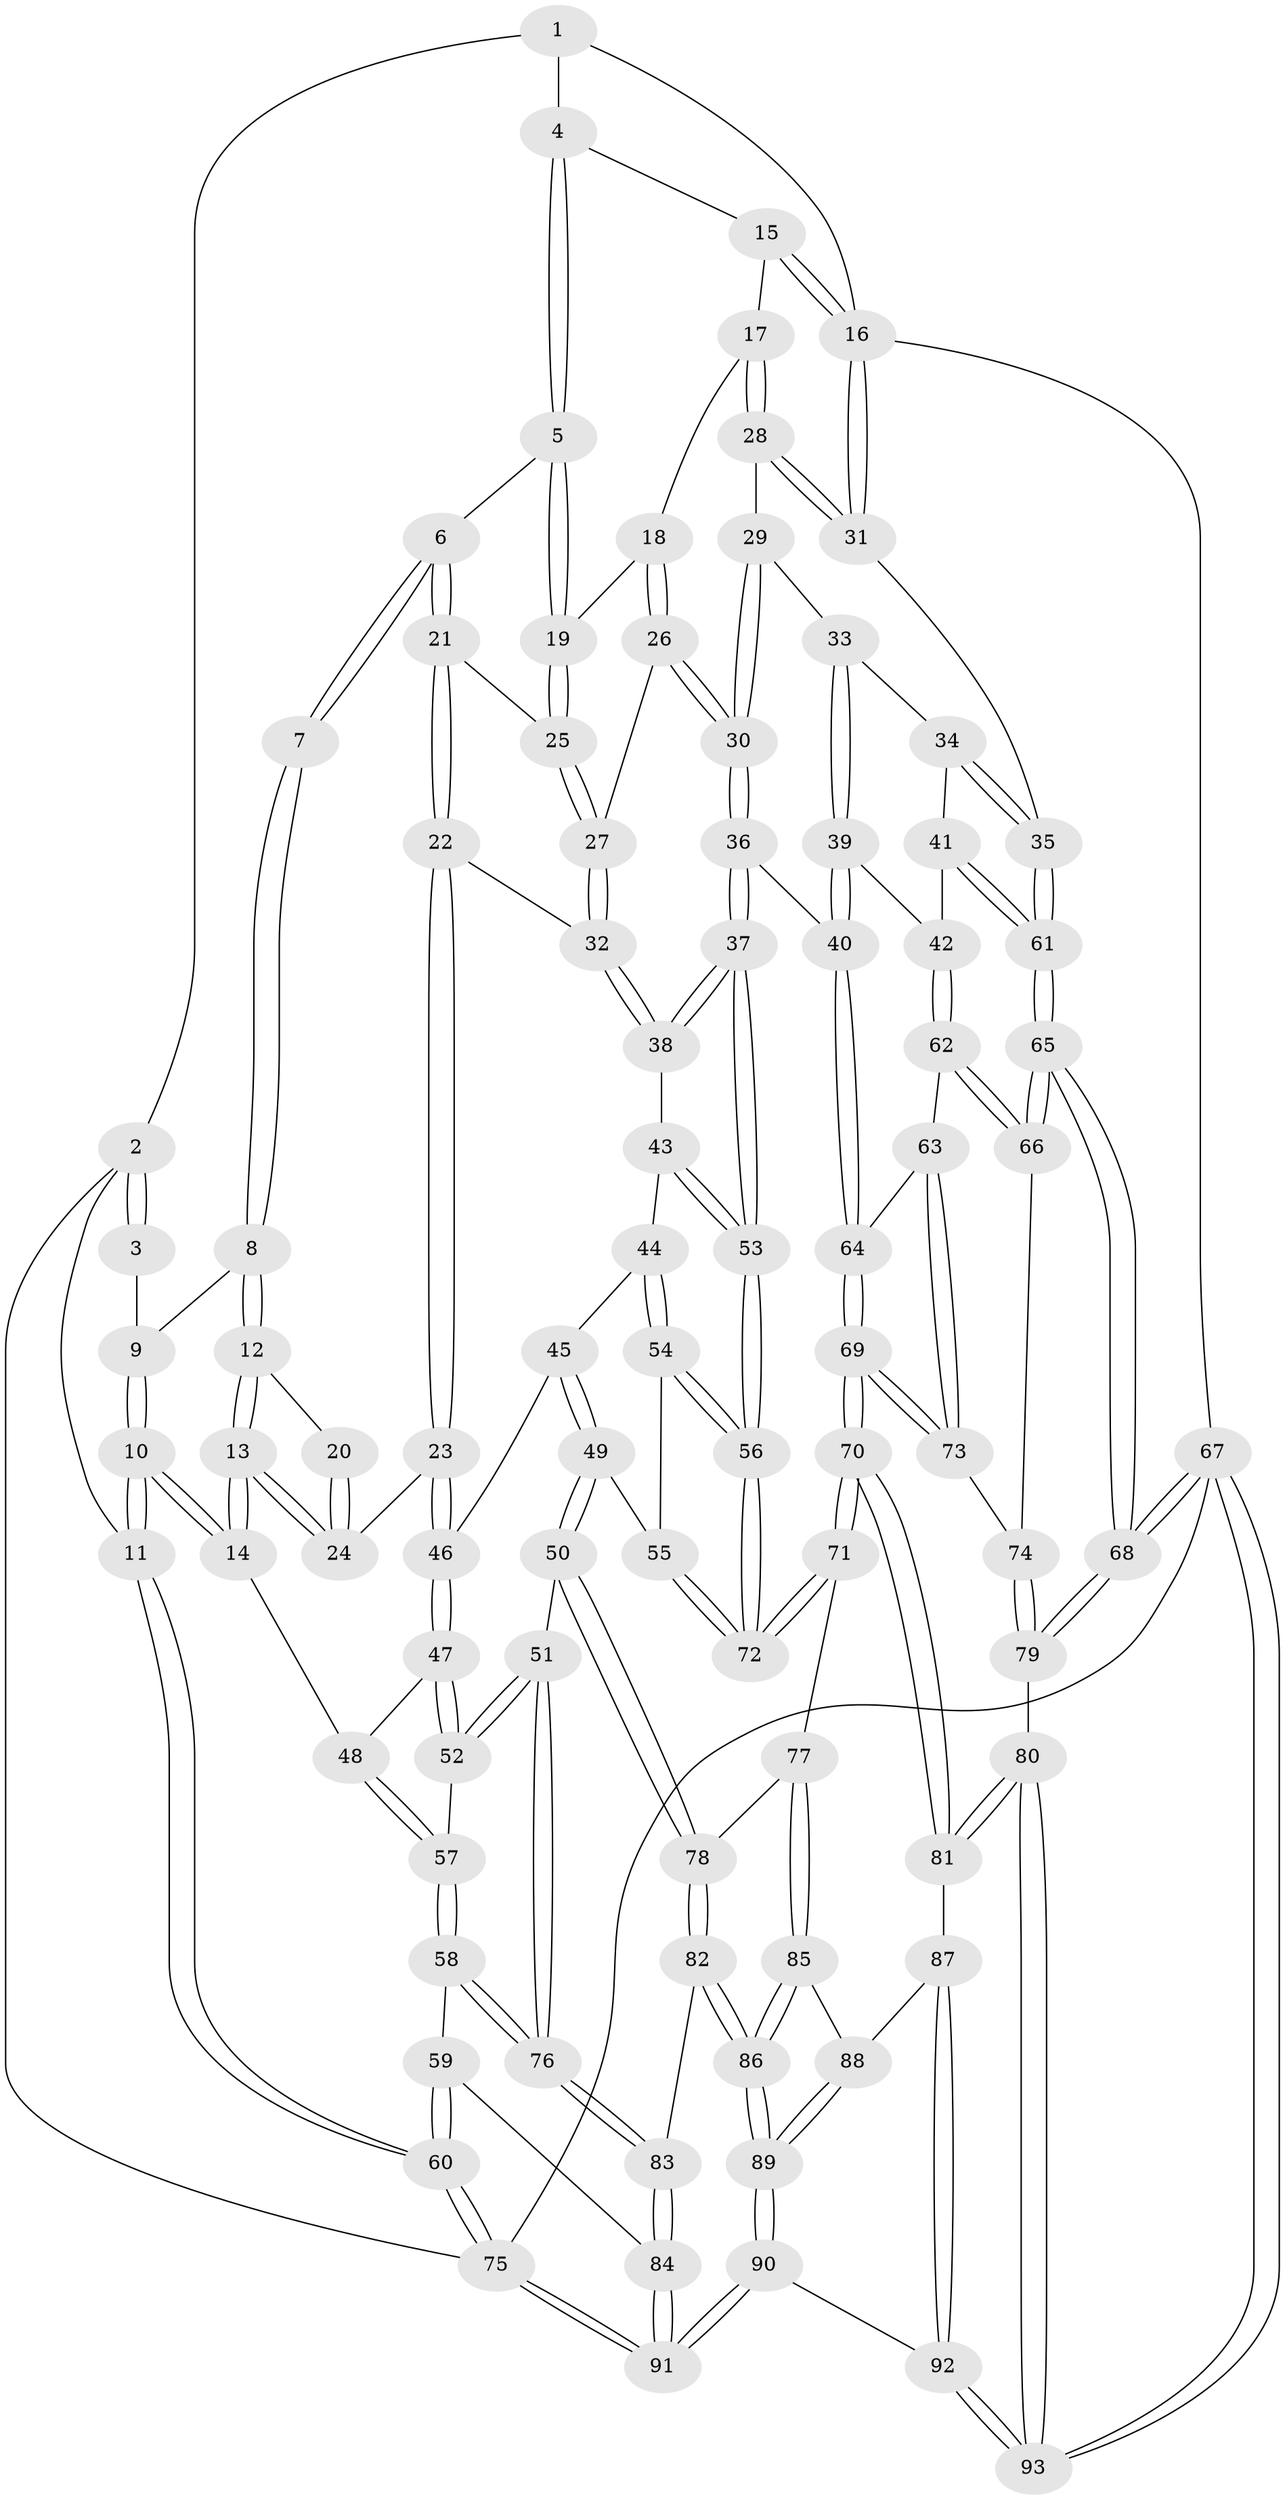 // coarse degree distribution, {3: 0.2962962962962963, 6: 0.037037037037037035, 2: 0.07407407407407407, 4: 0.25925925925925924, 5: 0.2962962962962963, 8: 0.037037037037037035}
// Generated by graph-tools (version 1.1) at 2025/06/03/04/25 22:06:10]
// undirected, 93 vertices, 229 edges
graph export_dot {
graph [start="1"]
  node [color=gray90,style=filled];
  1 [pos="+0.21146672611411713+0"];
  2 [pos="+0+0"];
  3 [pos="+0.11155877400357934+0.10945641033607242"];
  4 [pos="+0.5367286661629352+0"];
  5 [pos="+0.4721331250408228+0.08686321584930866"];
  6 [pos="+0.33936474520236903+0.21255224541375312"];
  7 [pos="+0.3285687946921785+0.21528572631634393"];
  8 [pos="+0.21168299186917586+0.183309637688002"];
  9 [pos="+0.12067673061688461+0.1559542692937188"];
  10 [pos="+0+0.39228530488217844"];
  11 [pos="+0+0.3987930307970444"];
  12 [pos="+0.11734415130692889+0.33974274585360065"];
  13 [pos="+0+0.4154330615791733"];
  14 [pos="+0+0.41674885918493965"];
  15 [pos="+0.5736929168139518+0"];
  16 [pos="+1+0"];
  17 [pos="+0.785428347268449+0.25369989372297674"];
  18 [pos="+0.6867932404870897+0.3105764765936536"];
  19 [pos="+0.5385829535749305+0.35194488663875245"];
  20 [pos="+0.2946169580071263+0.25347251372846497"];
  21 [pos="+0.3742004506235596+0.3527447245261583"];
  22 [pos="+0.35625073009914415+0.44081897774339746"];
  23 [pos="+0.30707395188114467+0.4969875702805004"];
  24 [pos="+0.2260299969186983+0.40893609320498686"];
  25 [pos="+0.5349248720260739+0.4142023699155774"];
  26 [pos="+0.5697474983039817+0.42809646551430613"];
  27 [pos="+0.537325478337764+0.42085527580523163"];
  28 [pos="+0.7947309357670355+0.2616385546600465"];
  29 [pos="+0.8252033034219647+0.32944987435508066"];
  30 [pos="+0.6814562805191452+0.4849310409149492"];
  31 [pos="+1+0"];
  32 [pos="+0.49993098360986943+0.47632678967491215"];
  33 [pos="+0.8410069245480505+0.34066023790472383"];
  34 [pos="+1+0.3792283929277056"];
  35 [pos="+1+0.3816695516172515"];
  36 [pos="+0.6808683767707098+0.5550834582779"];
  37 [pos="+0.6025655248854895+0.6057830765312179"];
  38 [pos="+0.49714781387077+0.5060770417042748"];
  39 [pos="+0.8639919023285099+0.5073409247736596"];
  40 [pos="+0.7256081116662734+0.5870264458817456"];
  41 [pos="+0.9096851738851798+0.5749230322983591"];
  42 [pos="+0.9074276701289965+0.5762656624281836"];
  43 [pos="+0.4490649408175931+0.5565645937792573"];
  44 [pos="+0.44277110206162124+0.5622077745138598"];
  45 [pos="+0.3464925933371141+0.5395336351869564"];
  46 [pos="+0.30622750543807586+0.5040453482048138"];
  47 [pos="+0.19715800098346137+0.5916562613426719"];
  48 [pos="+0.10513006149717662+0.5424740485705292"];
  49 [pos="+0.36044610851512254+0.7025680928453492"];
  50 [pos="+0.3410381043645381+0.7198274253429054"];
  51 [pos="+0.24680016646871408+0.7252072873252685"];
  52 [pos="+0.20526145777684465+0.6292580589452325"];
  53 [pos="+0.586843665334001+0.6386879495702313"];
  54 [pos="+0.4473530341861533+0.6030087307257215"];
  55 [pos="+0.3848656730067626+0.6941760378520543"];
  56 [pos="+0.5691925013381602+0.6816490984620776"];
  57 [pos="+0.054470025276638266+0.708674103568237"];
  58 [pos="+0.034641389030647785+0.7360257028637653"];
  59 [pos="+0+0.7469396768146613"];
  60 [pos="+0+0.7329183888031933"];
  61 [pos="+1+0.4974450738155564"];
  62 [pos="+0.9064278894309287+0.5899413214656734"];
  63 [pos="+0.8161467025540255+0.62783337584236"];
  64 [pos="+0.7287986948966303+0.5917901408728381"];
  65 [pos="+1+0.7872139332696428"];
  66 [pos="+0.9623431182041067+0.6868516835743976"];
  67 [pos="+1+1"];
  68 [pos="+1+0.8787013176745508"];
  69 [pos="+0.7254009586844674+0.7577555122661284"];
  70 [pos="+0.6489412910943455+0.8117275468950566"];
  71 [pos="+0.5814849186189782+0.7676227924415603"];
  72 [pos="+0.5671273978016099+0.7312316773451629"];
  73 [pos="+0.8198199034975848+0.7477824927654779"];
  74 [pos="+0.8395356112051642+0.7550073096774127"];
  75 [pos="+0+1"];
  76 [pos="+0.2096206259797581+0.7847777909257396"];
  77 [pos="+0.4474396634177471+0.8500500516975322"];
  78 [pos="+0.40114847048685925+0.8209591048824788"];
  79 [pos="+0.8817123176975878+0.8711172805780585"];
  80 [pos="+0.733246405204584+1"];
  81 [pos="+0.6608941763166299+0.864067990933754"];
  82 [pos="+0.29017476147136645+0.891057051676094"];
  83 [pos="+0.20734906281165513+0.8194277543605624"];
  84 [pos="+0.12362043286331412+0.9169719004973268"];
  85 [pos="+0.44671370543475064+0.8618477713098961"];
  86 [pos="+0.30567065077951316+0.9308469197883524"];
  87 [pos="+0.4987763646276522+0.9386173824307621"];
  88 [pos="+0.44817875681362646+0.8741246047888673"];
  89 [pos="+0.3293838994016387+1"];
  90 [pos="+0.3155227811183748+1"];
  91 [pos="+0+1"];
  92 [pos="+0.5282592200660168+1"];
  93 [pos="+0.7265644795977267+1"];
  1 -- 2;
  1 -- 4;
  1 -- 16;
  2 -- 3;
  2 -- 3;
  2 -- 11;
  2 -- 75;
  3 -- 9;
  4 -- 5;
  4 -- 5;
  4 -- 15;
  5 -- 6;
  5 -- 19;
  5 -- 19;
  6 -- 7;
  6 -- 7;
  6 -- 21;
  6 -- 21;
  7 -- 8;
  7 -- 8;
  8 -- 9;
  8 -- 12;
  8 -- 12;
  9 -- 10;
  9 -- 10;
  10 -- 11;
  10 -- 11;
  10 -- 14;
  10 -- 14;
  11 -- 60;
  11 -- 60;
  12 -- 13;
  12 -- 13;
  12 -- 20;
  13 -- 14;
  13 -- 14;
  13 -- 24;
  13 -- 24;
  14 -- 48;
  15 -- 16;
  15 -- 16;
  15 -- 17;
  16 -- 31;
  16 -- 31;
  16 -- 67;
  17 -- 18;
  17 -- 28;
  17 -- 28;
  18 -- 19;
  18 -- 26;
  18 -- 26;
  19 -- 25;
  19 -- 25;
  20 -- 24;
  20 -- 24;
  21 -- 22;
  21 -- 22;
  21 -- 25;
  22 -- 23;
  22 -- 23;
  22 -- 32;
  23 -- 24;
  23 -- 46;
  23 -- 46;
  25 -- 27;
  25 -- 27;
  26 -- 27;
  26 -- 30;
  26 -- 30;
  27 -- 32;
  27 -- 32;
  28 -- 29;
  28 -- 31;
  28 -- 31;
  29 -- 30;
  29 -- 30;
  29 -- 33;
  30 -- 36;
  30 -- 36;
  31 -- 35;
  32 -- 38;
  32 -- 38;
  33 -- 34;
  33 -- 39;
  33 -- 39;
  34 -- 35;
  34 -- 35;
  34 -- 41;
  35 -- 61;
  35 -- 61;
  36 -- 37;
  36 -- 37;
  36 -- 40;
  37 -- 38;
  37 -- 38;
  37 -- 53;
  37 -- 53;
  38 -- 43;
  39 -- 40;
  39 -- 40;
  39 -- 42;
  40 -- 64;
  40 -- 64;
  41 -- 42;
  41 -- 61;
  41 -- 61;
  42 -- 62;
  42 -- 62;
  43 -- 44;
  43 -- 53;
  43 -- 53;
  44 -- 45;
  44 -- 54;
  44 -- 54;
  45 -- 46;
  45 -- 49;
  45 -- 49;
  46 -- 47;
  46 -- 47;
  47 -- 48;
  47 -- 52;
  47 -- 52;
  48 -- 57;
  48 -- 57;
  49 -- 50;
  49 -- 50;
  49 -- 55;
  50 -- 51;
  50 -- 78;
  50 -- 78;
  51 -- 52;
  51 -- 52;
  51 -- 76;
  51 -- 76;
  52 -- 57;
  53 -- 56;
  53 -- 56;
  54 -- 55;
  54 -- 56;
  54 -- 56;
  55 -- 72;
  55 -- 72;
  56 -- 72;
  56 -- 72;
  57 -- 58;
  57 -- 58;
  58 -- 59;
  58 -- 76;
  58 -- 76;
  59 -- 60;
  59 -- 60;
  59 -- 84;
  60 -- 75;
  60 -- 75;
  61 -- 65;
  61 -- 65;
  62 -- 63;
  62 -- 66;
  62 -- 66;
  63 -- 64;
  63 -- 73;
  63 -- 73;
  64 -- 69;
  64 -- 69;
  65 -- 66;
  65 -- 66;
  65 -- 68;
  65 -- 68;
  66 -- 74;
  67 -- 68;
  67 -- 68;
  67 -- 93;
  67 -- 93;
  67 -- 75;
  68 -- 79;
  68 -- 79;
  69 -- 70;
  69 -- 70;
  69 -- 73;
  69 -- 73;
  70 -- 71;
  70 -- 71;
  70 -- 81;
  70 -- 81;
  71 -- 72;
  71 -- 72;
  71 -- 77;
  73 -- 74;
  74 -- 79;
  74 -- 79;
  75 -- 91;
  75 -- 91;
  76 -- 83;
  76 -- 83;
  77 -- 78;
  77 -- 85;
  77 -- 85;
  78 -- 82;
  78 -- 82;
  79 -- 80;
  80 -- 81;
  80 -- 81;
  80 -- 93;
  80 -- 93;
  81 -- 87;
  82 -- 83;
  82 -- 86;
  82 -- 86;
  83 -- 84;
  83 -- 84;
  84 -- 91;
  84 -- 91;
  85 -- 86;
  85 -- 86;
  85 -- 88;
  86 -- 89;
  86 -- 89;
  87 -- 88;
  87 -- 92;
  87 -- 92;
  88 -- 89;
  88 -- 89;
  89 -- 90;
  89 -- 90;
  90 -- 91;
  90 -- 91;
  90 -- 92;
  92 -- 93;
  92 -- 93;
}
